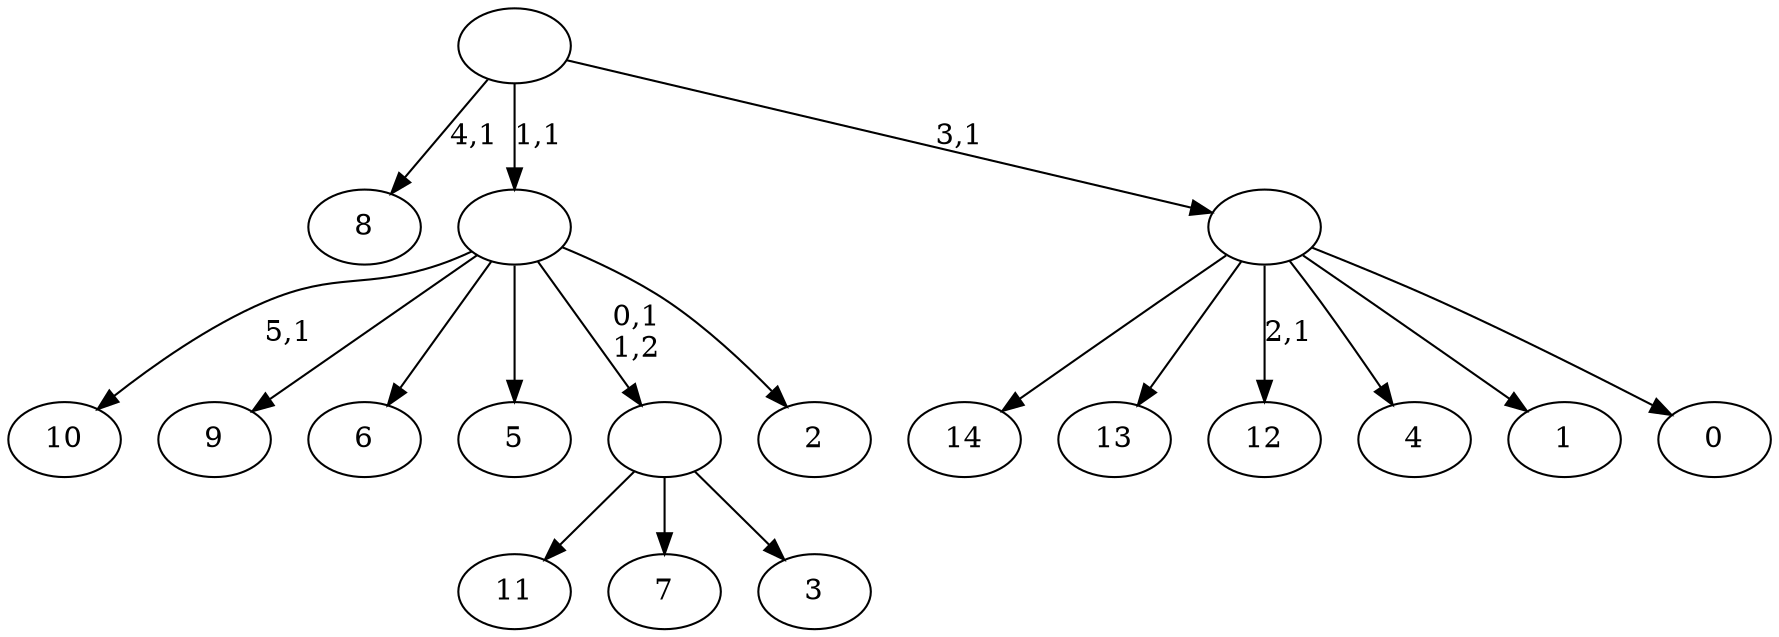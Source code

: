 digraph T {
	21 [label="14"]
	20 [label="13"]
	19 [label="12"]
	17 [label="11"]
	16 [label="10"]
	14 [label="9"]
	13 [label="8"]
	11 [label="7"]
	10 [label="6"]
	9 [label="5"]
	8 [label="4"]
	7 [label="3"]
	6 [label=""]
	5 [label="2"]
	4 [label=""]
	3 [label="1"]
	2 [label="0"]
	1 [label=""]
	0 [label=""]
	6 -> 17 [label=""]
	6 -> 11 [label=""]
	6 -> 7 [label=""]
	4 -> 16 [label="5,1"]
	4 -> 14 [label=""]
	4 -> 10 [label=""]
	4 -> 9 [label=""]
	4 -> 6 [label="0,1\n1,2"]
	4 -> 5 [label=""]
	1 -> 19 [label="2,1"]
	1 -> 21 [label=""]
	1 -> 20 [label=""]
	1 -> 8 [label=""]
	1 -> 3 [label=""]
	1 -> 2 [label=""]
	0 -> 13 [label="4,1"]
	0 -> 4 [label="1,1"]
	0 -> 1 [label="3,1"]
}
